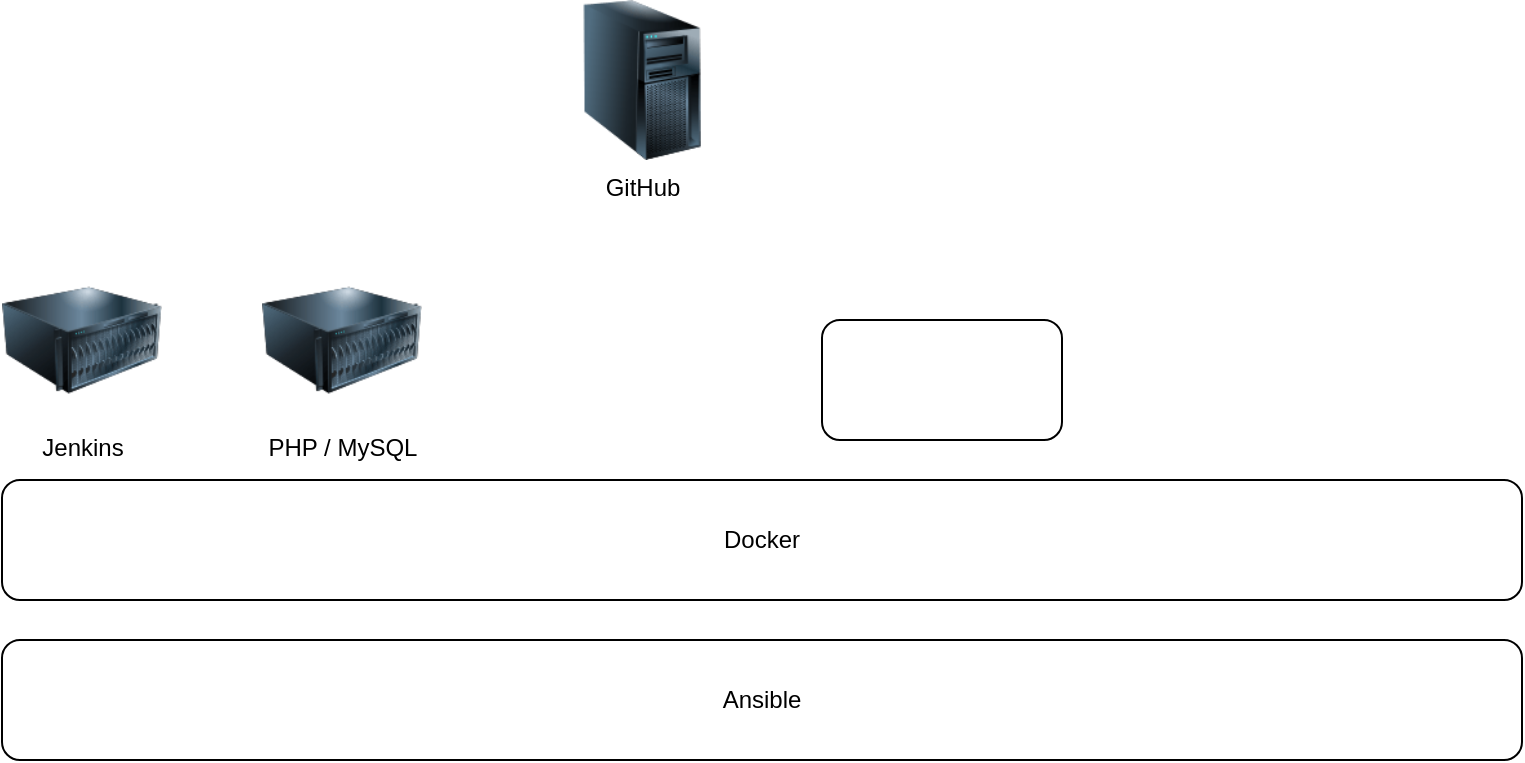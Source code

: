 <mxfile version="12.2.9" type="github" pages="1">
  <diagram id="KN2XUhoYWy7jpF0GCZ8w" name="Page-1">
    <mxGraphModel dx="1182" dy="761" grid="1" gridSize="10" guides="1" tooltips="1" connect="1" arrows="1" fold="1" page="1" pageScale="1" pageWidth="850" pageHeight="1100" math="0" shadow="0">
      <root>
        <mxCell id="0"/>
        <mxCell id="1" parent="0"/>
        <mxCell id="JLcZjsEv6hI_EaW0VnN7-3" value="Docker" style="rounded=1;whiteSpace=wrap;html=1;" parent="1" vertex="1">
          <mxGeometry x="40" y="320" width="760" height="60" as="geometry"/>
        </mxCell>
        <mxCell id="JLcZjsEv6hI_EaW0VnN7-6" value="Ansible" style="rounded=1;whiteSpace=wrap;html=1;" parent="1" vertex="1">
          <mxGeometry x="40" y="400" width="760" height="60" as="geometry"/>
        </mxCell>
        <mxCell id="bQyamxY2uDURpc13enPq-1" value="" style="rounded=1;whiteSpace=wrap;html=1;" vertex="1" parent="1">
          <mxGeometry x="450" y="240" width="120" height="60" as="geometry"/>
        </mxCell>
        <mxCell id="bQyamxY2uDURpc13enPq-4" value="Jenkins" style="image;html=1;labelBackgroundColor=#ffffff;image=img/lib/clip_art/computers/Server_128x128.png" vertex="1" parent="1">
          <mxGeometry x="40" y="210" width="80" height="80" as="geometry"/>
        </mxCell>
        <mxCell id="bQyamxY2uDURpc13enPq-5" value="&lt;div&gt;PHP / MySQL&lt;/div&gt;" style="image;html=1;labelBackgroundColor=#ffffff;image=img/lib/clip_art/computers/Server_128x128.png" vertex="1" parent="1">
          <mxGeometry x="170" y="210" width="80" height="80" as="geometry"/>
        </mxCell>
        <mxCell id="bQyamxY2uDURpc13enPq-7" value="GitHub" style="image;html=1;labelBackgroundColor=#ffffff;image=img/lib/clip_art/computers/Server_Tower_128x128.png" vertex="1" parent="1">
          <mxGeometry x="320" y="80" width="80" height="80" as="geometry"/>
        </mxCell>
      </root>
    </mxGraphModel>
  </diagram>
</mxfile>
